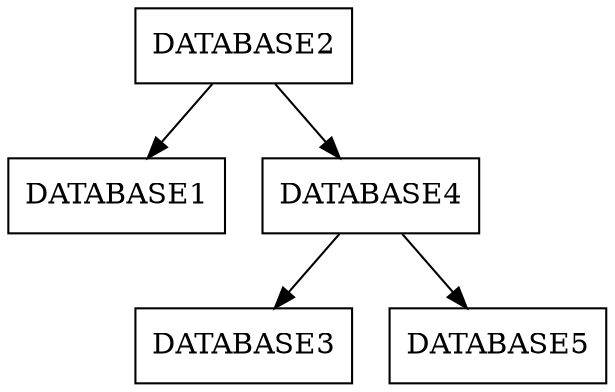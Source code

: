 digraph dibujo{
graph [ordering="out"];rankdir=TB;
node [shape = box];
NodoDATABASE2 [label = "DATABASE2"];
NodoDATABASE1 [label = "DATABASE1"];
NodoDATABASE4 [label = "DATABASE4"];
NodoDATABASE3 [label = "DATABASE3"];
NodoDATABASE5 [label = "DATABASE5"];
NodoDATABASE2->NodoDATABASE1;
NodoDATABASE2->NodoDATABASE4;
NodoDATABASE4->NodoDATABASE3;
NodoDATABASE4->NodoDATABASE5;
}
